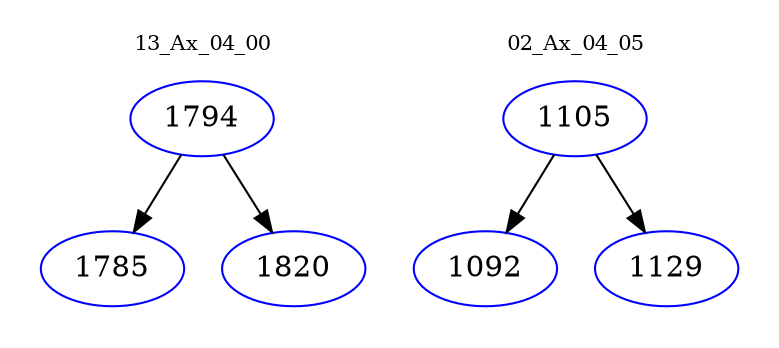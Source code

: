digraph{
subgraph cluster_0 {
color = white
label = "13_Ax_04_00";
fontsize=10;
T0_1794 [label="1794", color="blue"]
T0_1794 -> T0_1785 [color="black"]
T0_1785 [label="1785", color="blue"]
T0_1794 -> T0_1820 [color="black"]
T0_1820 [label="1820", color="blue"]
}
subgraph cluster_1 {
color = white
label = "02_Ax_04_05";
fontsize=10;
T1_1105 [label="1105", color="blue"]
T1_1105 -> T1_1092 [color="black"]
T1_1092 [label="1092", color="blue"]
T1_1105 -> T1_1129 [color="black"]
T1_1129 [label="1129", color="blue"]
}
}
